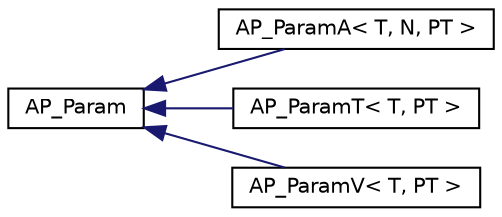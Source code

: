 digraph "Graphical Class Hierarchy"
{
 // INTERACTIVE_SVG=YES
  edge [fontname="Helvetica",fontsize="10",labelfontname="Helvetica",labelfontsize="10"];
  node [fontname="Helvetica",fontsize="10",shape=record];
  rankdir="LR";
  Node1 [label="AP_Param",height=0.2,width=0.4,color="black", fillcolor="white", style="filled",URL="$classAP__Param.html"];
  Node1 -> Node2 [dir="back",color="midnightblue",fontsize="10",style="solid",fontname="Helvetica"];
  Node2 [label="AP_ParamA\< T, N, PT \>",height=0.2,width=0.4,color="black", fillcolor="white", style="filled",URL="$classAP__ParamA.html"];
  Node1 -> Node3 [dir="back",color="midnightblue",fontsize="10",style="solid",fontname="Helvetica"];
  Node3 [label="AP_ParamT\< T, PT \>",height=0.2,width=0.4,color="black", fillcolor="white", style="filled",URL="$classAP__ParamT.html"];
  Node1 -> Node4 [dir="back",color="midnightblue",fontsize="10",style="solid",fontname="Helvetica"];
  Node4 [label="AP_ParamV\< T, PT \>",height=0.2,width=0.4,color="black", fillcolor="white", style="filled",URL="$classAP__ParamV.html"];
}
